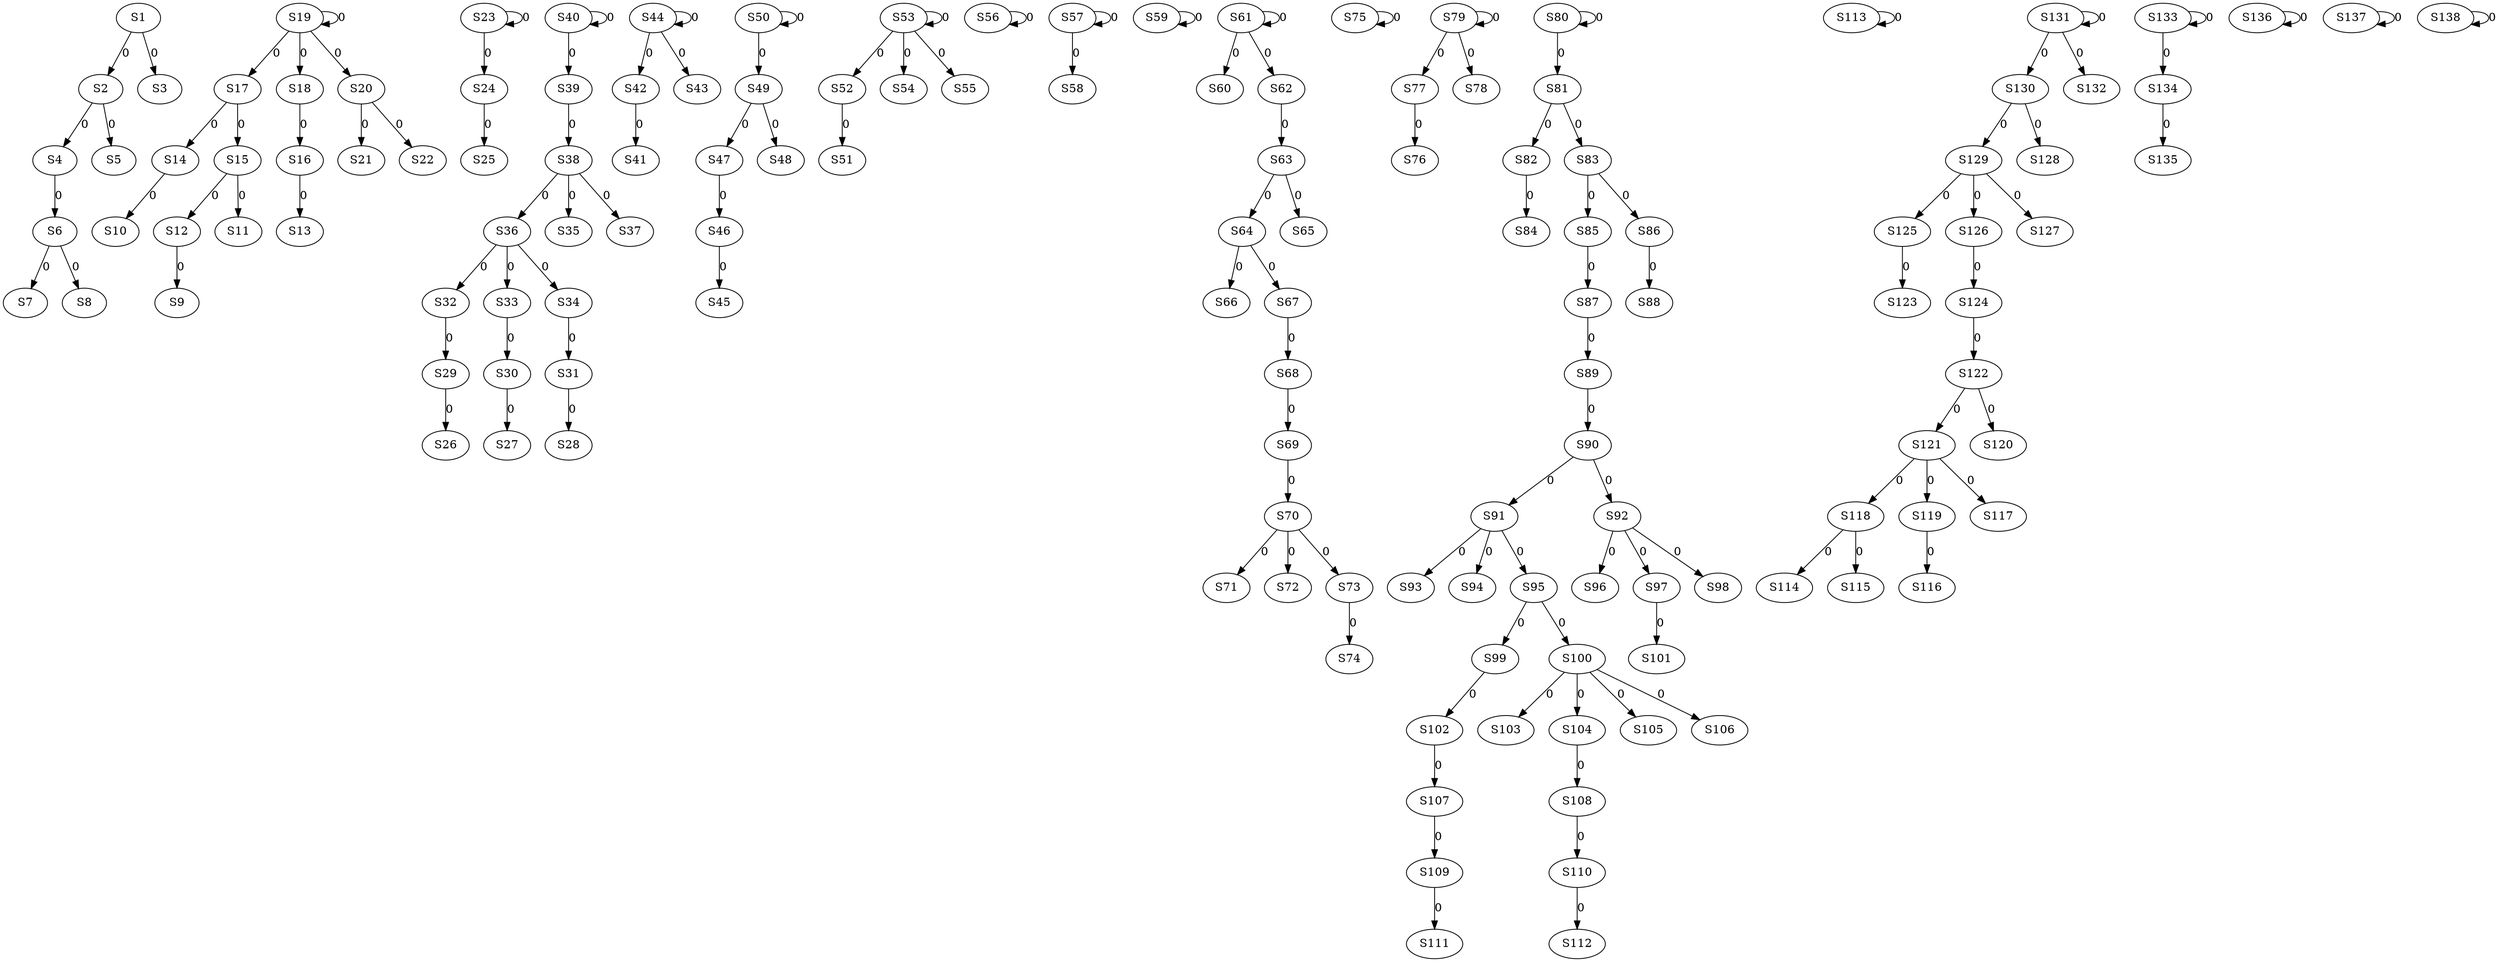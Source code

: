 strict digraph {
	S1 -> S2 [ label = 0 ];
	S1 -> S3 [ label = 0 ];
	S2 -> S4 [ label = 0 ];
	S2 -> S5 [ label = 0 ];
	S4 -> S6 [ label = 0 ];
	S6 -> S7 [ label = 0 ];
	S6 -> S8 [ label = 0 ];
	S12 -> S9 [ label = 0 ];
	S14 -> S10 [ label = 0 ];
	S15 -> S11 [ label = 0 ];
	S15 -> S12 [ label = 0 ];
	S16 -> S13 [ label = 0 ];
	S17 -> S14 [ label = 0 ];
	S17 -> S15 [ label = 0 ];
	S18 -> S16 [ label = 0 ];
	S19 -> S17 [ label = 0 ];
	S19 -> S18 [ label = 0 ];
	S19 -> S19 [ label = 0 ];
	S19 -> S20 [ label = 0 ];
	S20 -> S21 [ label = 0 ];
	S20 -> S22 [ label = 0 ];
	S23 -> S23 [ label = 0 ];
	S23 -> S24 [ label = 0 ];
	S24 -> S25 [ label = 0 ];
	S29 -> S26 [ label = 0 ];
	S30 -> S27 [ label = 0 ];
	S31 -> S28 [ label = 0 ];
	S32 -> S29 [ label = 0 ];
	S33 -> S30 [ label = 0 ];
	S34 -> S31 [ label = 0 ];
	S36 -> S32 [ label = 0 ];
	S36 -> S33 [ label = 0 ];
	S36 -> S34 [ label = 0 ];
	S38 -> S35 [ label = 0 ];
	S38 -> S36 [ label = 0 ];
	S38 -> S37 [ label = 0 ];
	S39 -> S38 [ label = 0 ];
	S40 -> S39 [ label = 0 ];
	S40 -> S40 [ label = 0 ];
	S42 -> S41 [ label = 0 ];
	S44 -> S42 [ label = 0 ];
	S44 -> S43 [ label = 0 ];
	S44 -> S44 [ label = 0 ];
	S46 -> S45 [ label = 0 ];
	S47 -> S46 [ label = 0 ];
	S49 -> S47 [ label = 0 ];
	S49 -> S48 [ label = 0 ];
	S50 -> S49 [ label = 0 ];
	S50 -> S50 [ label = 0 ];
	S52 -> S51 [ label = 0 ];
	S53 -> S52 [ label = 0 ];
	S53 -> S53 [ label = 0 ];
	S53 -> S54 [ label = 0 ];
	S53 -> S55 [ label = 0 ];
	S56 -> S56 [ label = 0 ];
	S57 -> S57 [ label = 0 ];
	S57 -> S58 [ label = 0 ];
	S59 -> S59 [ label = 0 ];
	S61 -> S60 [ label = 0 ];
	S61 -> S61 [ label = 0 ];
	S61 -> S62 [ label = 0 ];
	S62 -> S63 [ label = 0 ];
	S63 -> S64 [ label = 0 ];
	S63 -> S65 [ label = 0 ];
	S64 -> S66 [ label = 0 ];
	S64 -> S67 [ label = 0 ];
	S67 -> S68 [ label = 0 ];
	S68 -> S69 [ label = 0 ];
	S69 -> S70 [ label = 0 ];
	S70 -> S71 [ label = 0 ];
	S70 -> S72 [ label = 0 ];
	S70 -> S73 [ label = 0 ];
	S73 -> S74 [ label = 0 ];
	S75 -> S75 [ label = 0 ];
	S77 -> S76 [ label = 0 ];
	S79 -> S77 [ label = 0 ];
	S79 -> S78 [ label = 0 ];
	S79 -> S79 [ label = 0 ];
	S80 -> S80 [ label = 0 ];
	S80 -> S81 [ label = 0 ];
	S81 -> S82 [ label = 0 ];
	S81 -> S83 [ label = 0 ];
	S82 -> S84 [ label = 0 ];
	S83 -> S85 [ label = 0 ];
	S83 -> S86 [ label = 0 ];
	S85 -> S87 [ label = 0 ];
	S86 -> S88 [ label = 0 ];
	S87 -> S89 [ label = 0 ];
	S89 -> S90 [ label = 0 ];
	S90 -> S91 [ label = 0 ];
	S90 -> S92 [ label = 0 ];
	S91 -> S93 [ label = 0 ];
	S91 -> S94 [ label = 0 ];
	S91 -> S95 [ label = 0 ];
	S92 -> S96 [ label = 0 ];
	S92 -> S97 [ label = 0 ];
	S92 -> S98 [ label = 0 ];
	S95 -> S99 [ label = 0 ];
	S95 -> S100 [ label = 0 ];
	S97 -> S101 [ label = 0 ];
	S99 -> S102 [ label = 0 ];
	S100 -> S103 [ label = 0 ];
	S100 -> S104 [ label = 0 ];
	S100 -> S105 [ label = 0 ];
	S100 -> S106 [ label = 0 ];
	S102 -> S107 [ label = 0 ];
	S104 -> S108 [ label = 0 ];
	S107 -> S109 [ label = 0 ];
	S108 -> S110 [ label = 0 ];
	S109 -> S111 [ label = 0 ];
	S110 -> S112 [ label = 0 ];
	S113 -> S113 [ label = 0 ];
	S118 -> S114 [ label = 0 ];
	S118 -> S115 [ label = 0 ];
	S119 -> S116 [ label = 0 ];
	S121 -> S117 [ label = 0 ];
	S121 -> S118 [ label = 0 ];
	S121 -> S119 [ label = 0 ];
	S122 -> S120 [ label = 0 ];
	S122 -> S121 [ label = 0 ];
	S124 -> S122 [ label = 0 ];
	S125 -> S123 [ label = 0 ];
	S126 -> S124 [ label = 0 ];
	S129 -> S125 [ label = 0 ];
	S129 -> S126 [ label = 0 ];
	S129 -> S127 [ label = 0 ];
	S130 -> S128 [ label = 0 ];
	S130 -> S129 [ label = 0 ];
	S131 -> S130 [ label = 0 ];
	S131 -> S131 [ label = 0 ];
	S131 -> S132 [ label = 0 ];
	S133 -> S133 [ label = 0 ];
	S133 -> S134 [ label = 0 ];
	S134 -> S135 [ label = 0 ];
	S136 -> S136 [ label = 0 ];
	S137 -> S137 [ label = 0 ];
	S138 -> S138 [ label = 0 ];
}